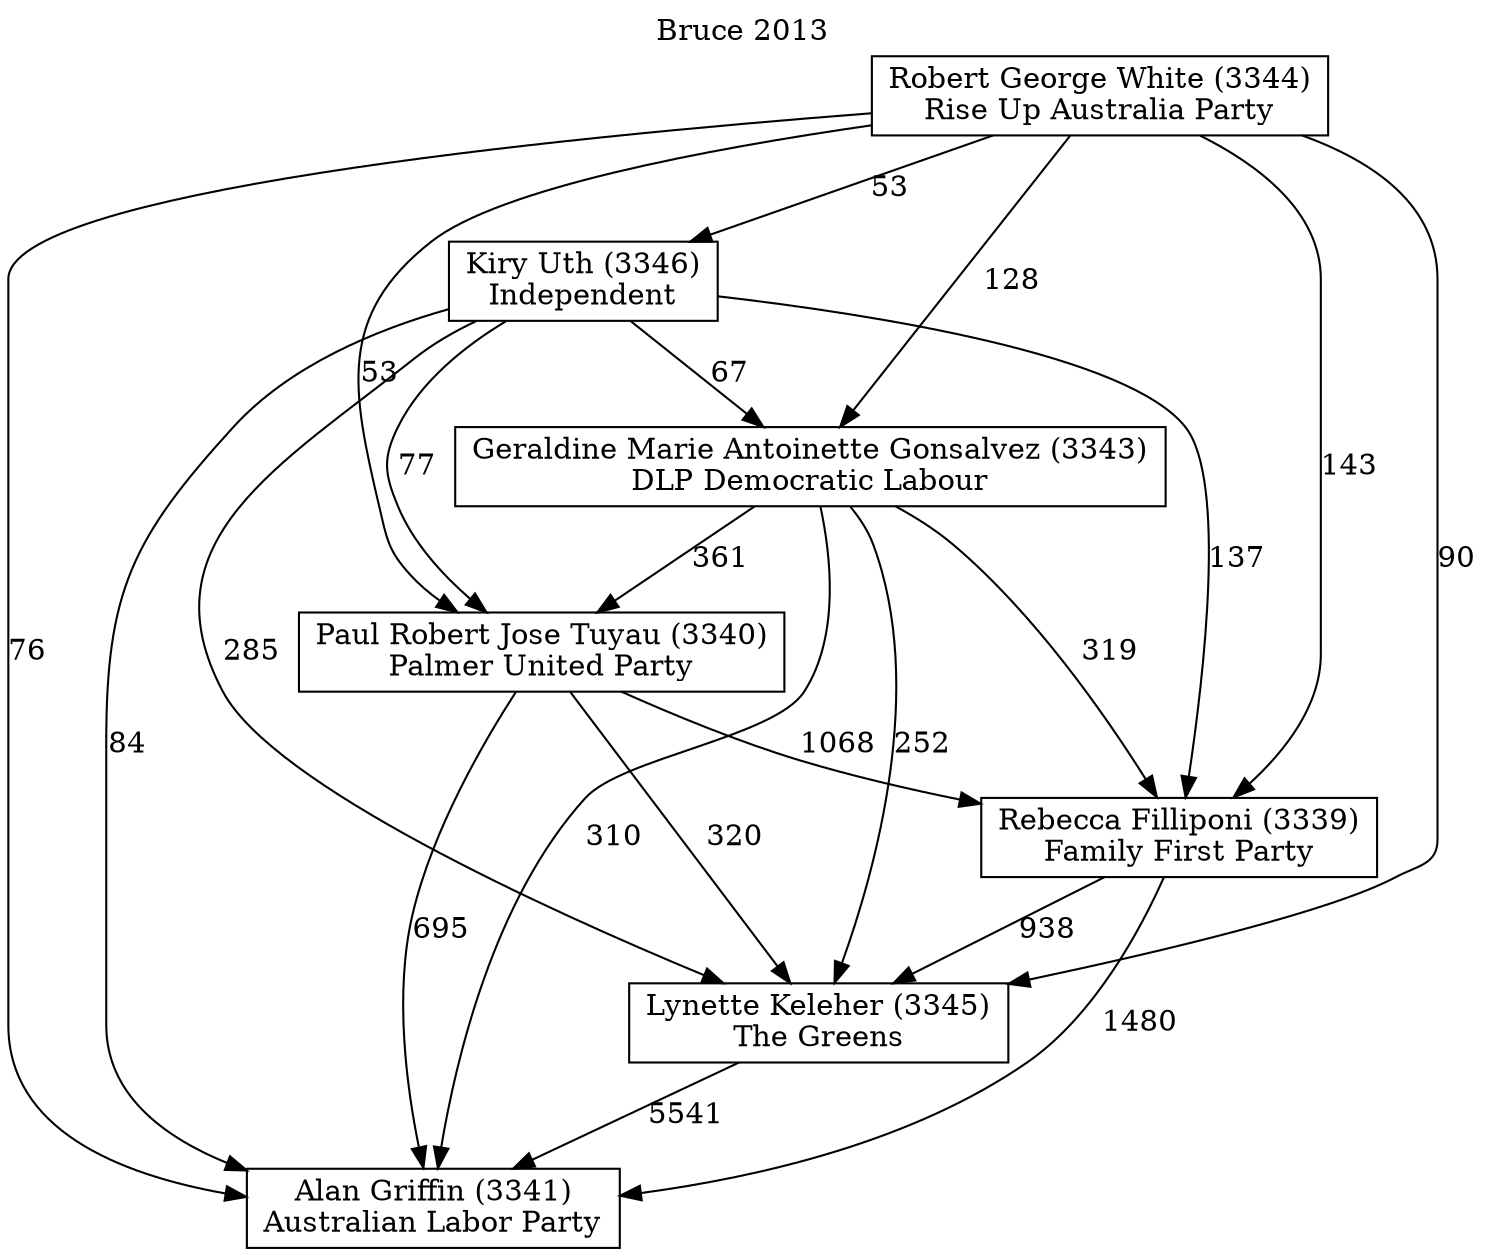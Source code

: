 // House preference flow
digraph "Alan Griffin (3341)_Bruce_2013" {
	graph [label="Bruce 2013" labelloc=t mclimit=10]
	node [shape=box]
	"Alan Griffin (3341)" [label="Alan Griffin (3341)
Australian Labor Party"]
	"Geraldine Marie Antoinette Gonsalvez (3343)" [label="Geraldine Marie Antoinette Gonsalvez (3343)
DLP Democratic Labour"]
	"Kiry Uth (3346)" [label="Kiry Uth (3346)
Independent"]
	"Lynette Keleher (3345)" [label="Lynette Keleher (3345)
The Greens"]
	"Paul Robert Jose Tuyau (3340)" [label="Paul Robert Jose Tuyau (3340)
Palmer United Party"]
	"Rebecca Filliponi (3339)" [label="Rebecca Filliponi (3339)
Family First Party"]
	"Robert George White (3344)" [label="Robert George White (3344)
Rise Up Australia Party"]
	"Geraldine Marie Antoinette Gonsalvez (3343)" -> "Alan Griffin (3341)" [label=310]
	"Geraldine Marie Antoinette Gonsalvez (3343)" -> "Lynette Keleher (3345)" [label=252]
	"Geraldine Marie Antoinette Gonsalvez (3343)" -> "Paul Robert Jose Tuyau (3340)" [label=361]
	"Geraldine Marie Antoinette Gonsalvez (3343)" -> "Rebecca Filliponi (3339)" [label=319]
	"Kiry Uth (3346)" -> "Alan Griffin (3341)" [label=84]
	"Kiry Uth (3346)" -> "Geraldine Marie Antoinette Gonsalvez (3343)" [label=67]
	"Kiry Uth (3346)" -> "Lynette Keleher (3345)" [label=285]
	"Kiry Uth (3346)" -> "Paul Robert Jose Tuyau (3340)" [label=77]
	"Kiry Uth (3346)" -> "Rebecca Filliponi (3339)" [label=137]
	"Lynette Keleher (3345)" -> "Alan Griffin (3341)" [label=5541]
	"Paul Robert Jose Tuyau (3340)" -> "Alan Griffin (3341)" [label=695]
	"Paul Robert Jose Tuyau (3340)" -> "Lynette Keleher (3345)" [label=320]
	"Paul Robert Jose Tuyau (3340)" -> "Rebecca Filliponi (3339)" [label=1068]
	"Rebecca Filliponi (3339)" -> "Alan Griffin (3341)" [label=1480]
	"Rebecca Filliponi (3339)" -> "Lynette Keleher (3345)" [label=938]
	"Robert George White (3344)" -> "Alan Griffin (3341)" [label=76]
	"Robert George White (3344)" -> "Geraldine Marie Antoinette Gonsalvez (3343)" [label=128]
	"Robert George White (3344)" -> "Kiry Uth (3346)" [label=53]
	"Robert George White (3344)" -> "Lynette Keleher (3345)" [label=90]
	"Robert George White (3344)" -> "Paul Robert Jose Tuyau (3340)" [label=53]
	"Robert George White (3344)" -> "Rebecca Filliponi (3339)" [label=143]
}
